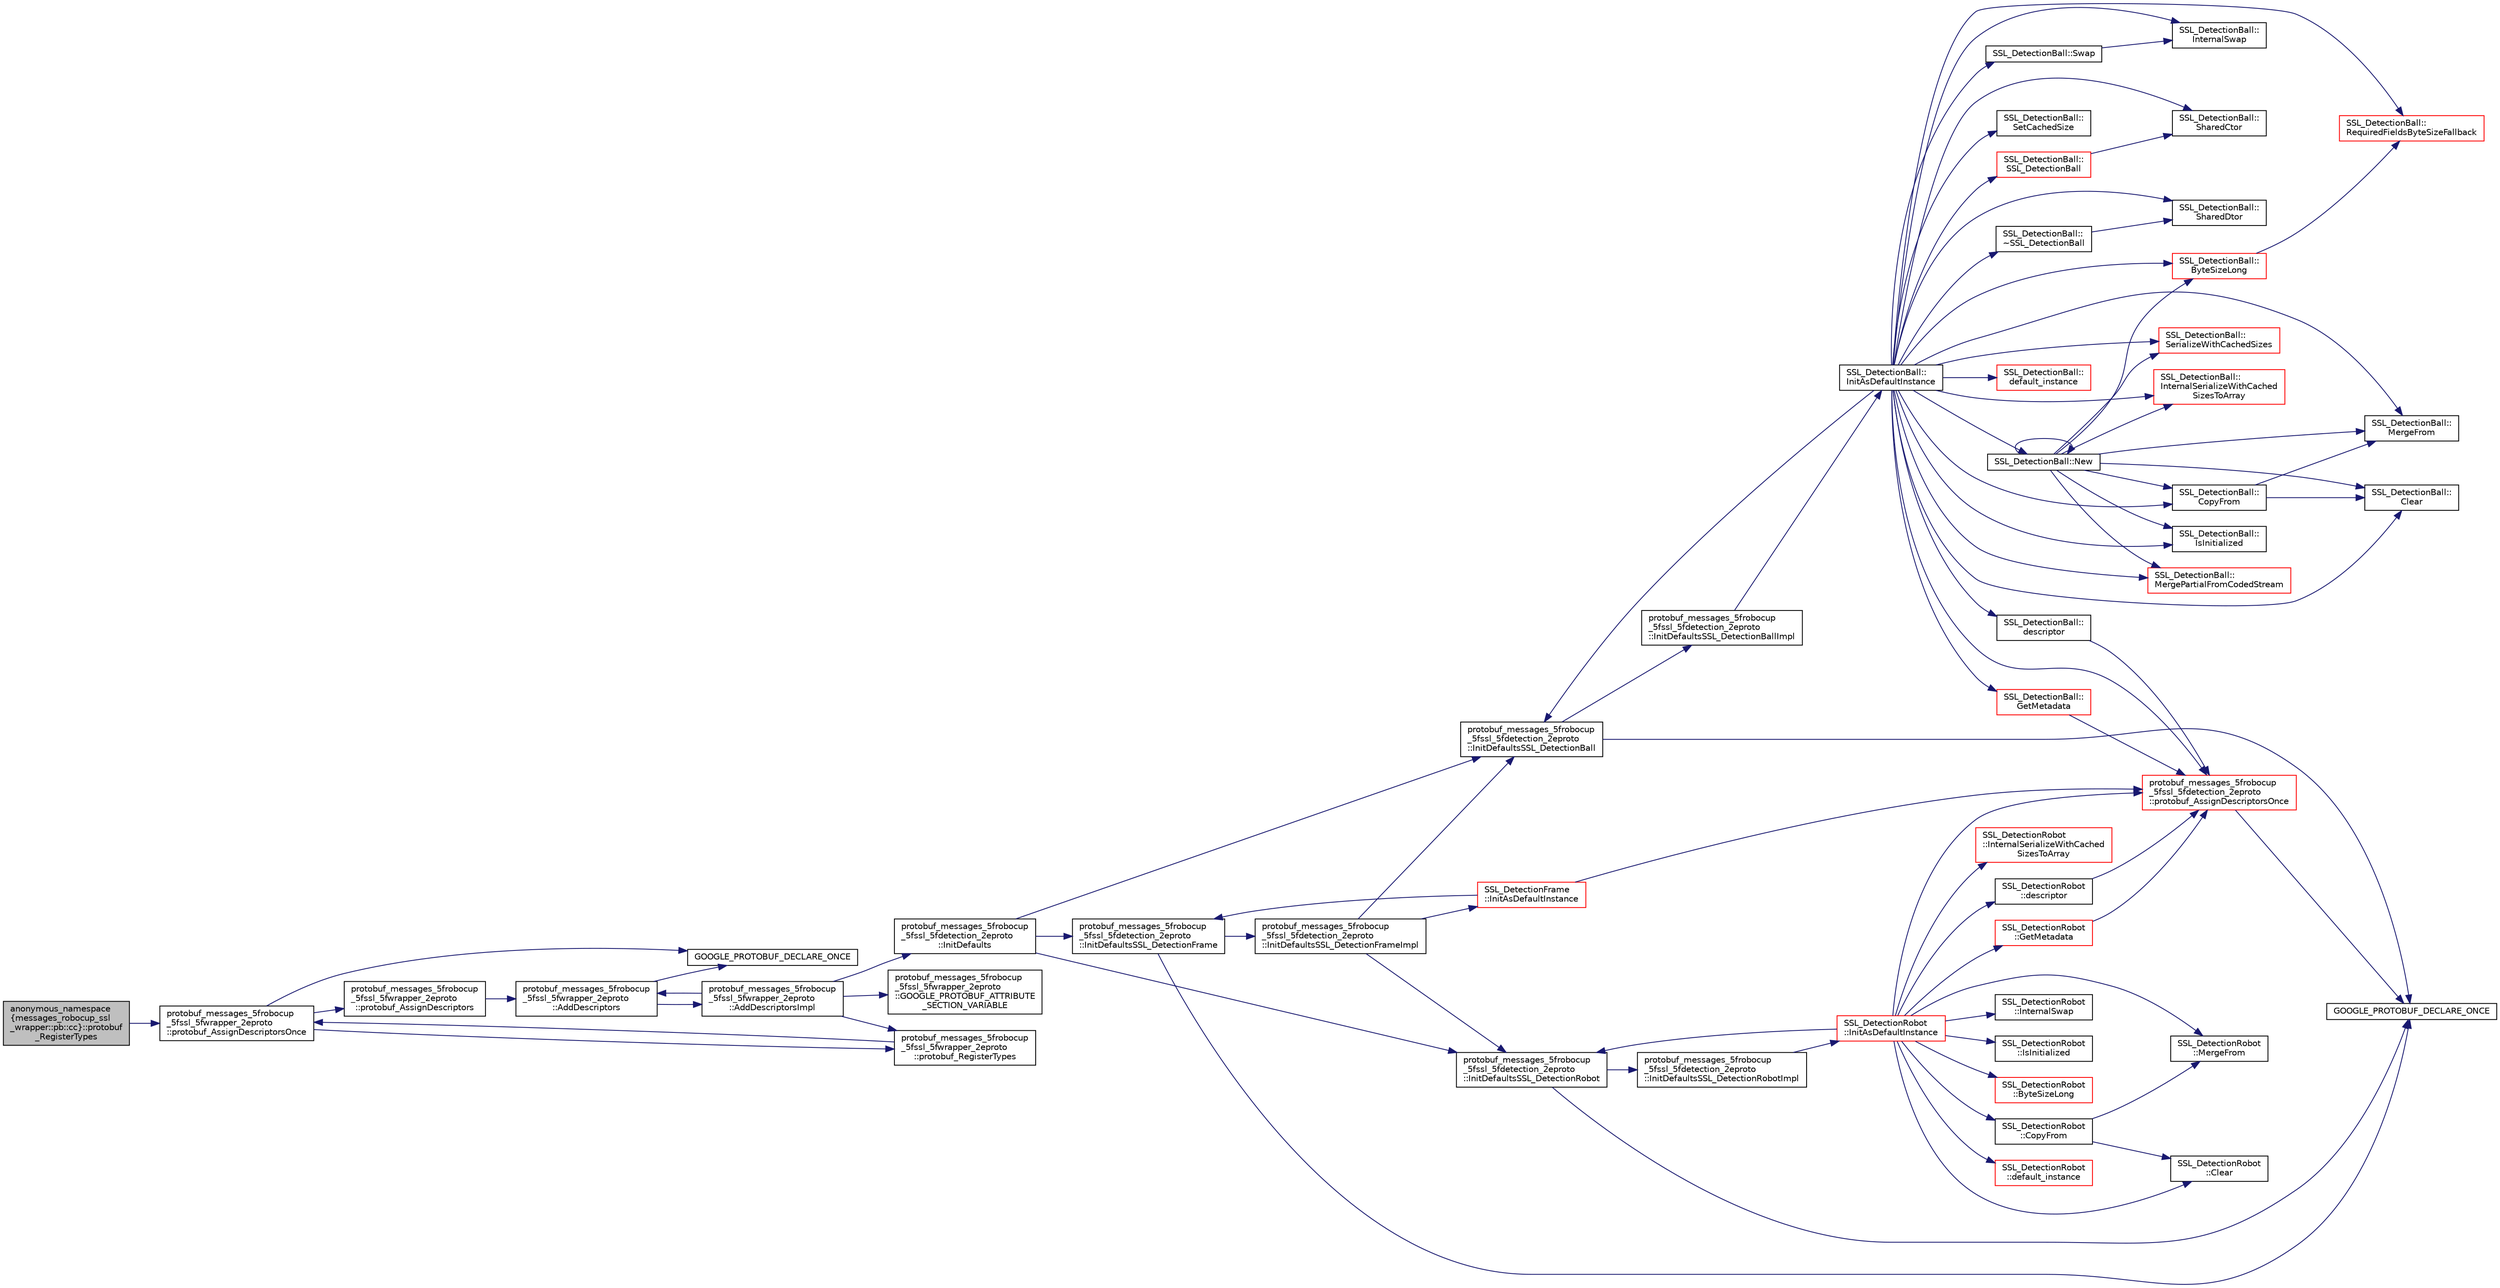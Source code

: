digraph "anonymous_namespace{messages_robocup_ssl_wrapper::pb::cc}::protobuf_RegisterTypes"
{
 // INTERACTIVE_SVG=YES
  edge [fontname="Helvetica",fontsize="10",labelfontname="Helvetica",labelfontsize="10"];
  node [fontname="Helvetica",fontsize="10",shape=record];
  rankdir="LR";
  Node1 [label="anonymous_namespace\l\{messages_robocup_ssl\l_wrapper::pb::cc\}::protobuf\l_RegisterTypes",height=0.2,width=0.4,color="black", fillcolor="grey75", style="filled", fontcolor="black"];
  Node1 -> Node2 [color="midnightblue",fontsize="10",style="solid",fontname="Helvetica"];
  Node2 [label="protobuf_messages_5frobocup\l_5fssl_5fwrapper_2eproto\l::protobuf_AssignDescriptorsOnce",height=0.2,width=0.4,color="black", fillcolor="white", style="filled",URL="$dd/db5/namespaceprotobuf__messages__5frobocup__5fssl__5fwrapper__2eproto.html#a1c5be51dc13f5695480244853d4c7795"];
  Node2 -> Node3 [color="midnightblue",fontsize="10",style="solid",fontname="Helvetica"];
  Node3 [label="GOOGLE_PROTOBUF_DECLARE_ONCE",height=0.2,width=0.4,color="black", fillcolor="white", style="filled",URL="$d5/d29/grsim__comm_2include_2proto_2messages__robocup__ssl__wrapper_8pb_8cc.html#a63d05e2ca381ee95eeaf5f739d0bb72b"];
  Node2 -> Node4 [color="midnightblue",fontsize="10",style="solid",fontname="Helvetica"];
  Node4 [label="protobuf_messages_5frobocup\l_5fssl_5fwrapper_2eproto\l::protobuf_AssignDescriptors",height=0.2,width=0.4,color="black", fillcolor="white", style="filled",URL="$dd/db5/namespaceprotobuf__messages__5frobocup__5fssl__5fwrapper__2eproto.html#af4c7f8682d9de22ebe71197ce08cbef3"];
  Node4 -> Node5 [color="midnightblue",fontsize="10",style="solid",fontname="Helvetica"];
  Node5 [label="protobuf_messages_5frobocup\l_5fssl_5fwrapper_2eproto\l::AddDescriptors",height=0.2,width=0.4,color="black", fillcolor="white", style="filled",URL="$dd/db5/namespaceprotobuf__messages__5frobocup__5fssl__5fwrapper__2eproto.html#a6d69084baf4c2ec1e1087e313bd51c6c"];
  Node5 -> Node3 [color="midnightblue",fontsize="10",style="solid",fontname="Helvetica"];
  Node5 -> Node6 [color="midnightblue",fontsize="10",style="solid",fontname="Helvetica"];
  Node6 [label="protobuf_messages_5frobocup\l_5fssl_5fwrapper_2eproto\l::AddDescriptorsImpl",height=0.2,width=0.4,color="black", fillcolor="white", style="filled",URL="$dd/db5/namespaceprotobuf__messages__5frobocup__5fssl__5fwrapper__2eproto.html#aef74cb4093f9075d0f79133232f934e5"];
  Node6 -> Node7 [color="midnightblue",fontsize="10",style="solid",fontname="Helvetica"];
  Node7 [label="protobuf_messages_5frobocup\l_5fssl_5fdetection_2eproto\l::InitDefaults",height=0.2,width=0.4,color="black", fillcolor="white", style="filled",URL="$da/d58/namespaceprotobuf__messages__5frobocup__5fssl__5fdetection__2eproto.html#a623b69f0469a599a08aef7a053ca186b"];
  Node7 -> Node8 [color="midnightblue",fontsize="10",style="solid",fontname="Helvetica"];
  Node8 [label="protobuf_messages_5frobocup\l_5fssl_5fdetection_2eproto\l::InitDefaultsSSL_DetectionBall",height=0.2,width=0.4,color="black", fillcolor="white", style="filled",URL="$da/d58/namespaceprotobuf__messages__5frobocup__5fssl__5fdetection__2eproto.html#afee1e65d55efd47ab929eda6b0321b07"];
  Node8 -> Node9 [color="midnightblue",fontsize="10",style="solid",fontname="Helvetica"];
  Node9 [label="GOOGLE_PROTOBUF_DECLARE_ONCE",height=0.2,width=0.4,color="black", fillcolor="white", style="filled",URL="$df/d04/grsim__comm_2include_2proto_2messages__robocup__ssl__detection_8pb_8cc.html#a5d167962f0e8007dae5d2c3ecf88a1ec"];
  Node8 -> Node10 [color="midnightblue",fontsize="10",style="solid",fontname="Helvetica"];
  Node10 [label="protobuf_messages_5frobocup\l_5fssl_5fdetection_2eproto\l::InitDefaultsSSL_DetectionBallImpl",height=0.2,width=0.4,color="black", fillcolor="white", style="filled",URL="$da/d58/namespaceprotobuf__messages__5frobocup__5fssl__5fdetection__2eproto.html#a99a4cb06b63fb764e8356effd60ee111"];
  Node10 -> Node11 [color="midnightblue",fontsize="10",style="solid",fontname="Helvetica"];
  Node11 [label="SSL_DetectionBall::\lInitAsDefaultInstance",height=0.2,width=0.4,color="black", fillcolor="white", style="filled",URL="$da/d53/class_s_s_l___detection_ball.html#aac36755b256fc29a7069e24156d42672"];
  Node11 -> Node12 [color="midnightblue",fontsize="10",style="solid",fontname="Helvetica"];
  Node12 [label="SSL_DetectionBall::\lByteSizeLong",height=0.2,width=0.4,color="red", fillcolor="white", style="filled",URL="$da/d53/class_s_s_l___detection_ball.html#a3f856b2685bf32474418dc75afda0734"];
  Node12 -> Node13 [color="midnightblue",fontsize="10",style="solid",fontname="Helvetica"];
  Node13 [label="SSL_DetectionBall::\lRequiredFieldsByteSizeFallback",height=0.2,width=0.4,color="red", fillcolor="white", style="filled",URL="$da/d53/class_s_s_l___detection_ball.html#aa6b628d991b210a093df9211effb4a6a"];
  Node11 -> Node14 [color="midnightblue",fontsize="10",style="solid",fontname="Helvetica"];
  Node14 [label="SSL_DetectionBall::\lClear",height=0.2,width=0.4,color="black", fillcolor="white", style="filled",URL="$da/d53/class_s_s_l___detection_ball.html#ac9d8c06bebb8702d28c01c923575ec6c"];
  Node11 -> Node15 [color="midnightblue",fontsize="10",style="solid",fontname="Helvetica"];
  Node15 [label="SSL_DetectionBall::\lCopyFrom",height=0.2,width=0.4,color="black", fillcolor="white", style="filled",URL="$da/d53/class_s_s_l___detection_ball.html#abbae8cab090f5984e837efebb0e43650"];
  Node15 -> Node14 [color="midnightblue",fontsize="10",style="solid",fontname="Helvetica"];
  Node15 -> Node16 [color="midnightblue",fontsize="10",style="solid",fontname="Helvetica"];
  Node16 [label="SSL_DetectionBall::\lMergeFrom",height=0.2,width=0.4,color="black", fillcolor="white", style="filled",URL="$da/d53/class_s_s_l___detection_ball.html#a428796c8b8b13c0644de967e42c3bebd"];
  Node11 -> Node17 [color="midnightblue",fontsize="10",style="solid",fontname="Helvetica"];
  Node17 [label="SSL_DetectionBall::\ldefault_instance",height=0.2,width=0.4,color="red", fillcolor="white", style="filled",URL="$da/d53/class_s_s_l___detection_ball.html#a3cead83f2e0d6d9a6b528d89f9036108"];
  Node11 -> Node18 [color="midnightblue",fontsize="10",style="solid",fontname="Helvetica"];
  Node18 [label="SSL_DetectionBall::\ldescriptor",height=0.2,width=0.4,color="black", fillcolor="white", style="filled",URL="$da/d53/class_s_s_l___detection_ball.html#a51a081379cf388f407721319240cda2b"];
  Node18 -> Node19 [color="midnightblue",fontsize="10",style="solid",fontname="Helvetica"];
  Node19 [label="protobuf_messages_5frobocup\l_5fssl_5fdetection_2eproto\l::protobuf_AssignDescriptorsOnce",height=0.2,width=0.4,color="red", fillcolor="white", style="filled",URL="$da/d58/namespaceprotobuf__messages__5frobocup__5fssl__5fdetection__2eproto.html#ad8e01c092f9d19f10232e01c40fce1aa"];
  Node19 -> Node9 [color="midnightblue",fontsize="10",style="solid",fontname="Helvetica"];
  Node11 -> Node20 [color="midnightblue",fontsize="10",style="solid",fontname="Helvetica"];
  Node20 [label="SSL_DetectionBall::\lGetMetadata",height=0.2,width=0.4,color="red", fillcolor="white", style="filled",URL="$da/d53/class_s_s_l___detection_ball.html#abfed2653e4fe724c58f63de8888bfd05"];
  Node20 -> Node19 [color="midnightblue",fontsize="10",style="solid",fontname="Helvetica"];
  Node11 -> Node8 [color="midnightblue",fontsize="10",style="solid",fontname="Helvetica"];
  Node11 -> Node21 [color="midnightblue",fontsize="10",style="solid",fontname="Helvetica"];
  Node21 [label="SSL_DetectionBall::\lInternalSerializeWithCached\lSizesToArray",height=0.2,width=0.4,color="red", fillcolor="white", style="filled",URL="$da/d53/class_s_s_l___detection_ball.html#afb7f7f508102b031b7839ddb8b360667"];
  Node11 -> Node22 [color="midnightblue",fontsize="10",style="solid",fontname="Helvetica"];
  Node22 [label="SSL_DetectionBall::\lInternalSwap",height=0.2,width=0.4,color="black", fillcolor="white", style="filled",URL="$da/d53/class_s_s_l___detection_ball.html#aa06f05deb8cce7d062877bdbb7aa19be"];
  Node11 -> Node23 [color="midnightblue",fontsize="10",style="solid",fontname="Helvetica"];
  Node23 [label="SSL_DetectionBall::\lIsInitialized",height=0.2,width=0.4,color="black", fillcolor="white", style="filled",URL="$da/d53/class_s_s_l___detection_ball.html#a0b581428286227bb5ef6d545ae156d83"];
  Node11 -> Node16 [color="midnightblue",fontsize="10",style="solid",fontname="Helvetica"];
  Node11 -> Node24 [color="midnightblue",fontsize="10",style="solid",fontname="Helvetica"];
  Node24 [label="SSL_DetectionBall::\lMergePartialFromCodedStream",height=0.2,width=0.4,color="red", fillcolor="white", style="filled",URL="$da/d53/class_s_s_l___detection_ball.html#a00c31f4091b7ba74930a0387ed1001fa"];
  Node11 -> Node25 [color="midnightblue",fontsize="10",style="solid",fontname="Helvetica"];
  Node25 [label="SSL_DetectionBall::New",height=0.2,width=0.4,color="black", fillcolor="white", style="filled",URL="$da/d53/class_s_s_l___detection_ball.html#a02df6d570ed97abade9922fc928426be"];
  Node25 -> Node12 [color="midnightblue",fontsize="10",style="solid",fontname="Helvetica"];
  Node25 -> Node14 [color="midnightblue",fontsize="10",style="solid",fontname="Helvetica"];
  Node25 -> Node15 [color="midnightblue",fontsize="10",style="solid",fontname="Helvetica"];
  Node25 -> Node21 [color="midnightblue",fontsize="10",style="solid",fontname="Helvetica"];
  Node25 -> Node23 [color="midnightblue",fontsize="10",style="solid",fontname="Helvetica"];
  Node25 -> Node16 [color="midnightblue",fontsize="10",style="solid",fontname="Helvetica"];
  Node25 -> Node24 [color="midnightblue",fontsize="10",style="solid",fontname="Helvetica"];
  Node25 -> Node25 [color="midnightblue",fontsize="10",style="solid",fontname="Helvetica"];
  Node25 -> Node26 [color="midnightblue",fontsize="10",style="solid",fontname="Helvetica"];
  Node26 [label="SSL_DetectionBall::\lSerializeWithCachedSizes",height=0.2,width=0.4,color="red", fillcolor="white", style="filled",URL="$da/d53/class_s_s_l___detection_ball.html#ae4910324510067eae019d5063806720e"];
  Node11 -> Node19 [color="midnightblue",fontsize="10",style="solid",fontname="Helvetica"];
  Node11 -> Node13 [color="midnightblue",fontsize="10",style="solid",fontname="Helvetica"];
  Node11 -> Node26 [color="midnightblue",fontsize="10",style="solid",fontname="Helvetica"];
  Node11 -> Node27 [color="midnightblue",fontsize="10",style="solid",fontname="Helvetica"];
  Node27 [label="SSL_DetectionBall::\lSetCachedSize",height=0.2,width=0.4,color="black", fillcolor="white", style="filled",URL="$da/d53/class_s_s_l___detection_ball.html#a9ce5dc080374b7b8f686b0ebd3bfa3bd"];
  Node11 -> Node28 [color="midnightblue",fontsize="10",style="solid",fontname="Helvetica"];
  Node28 [label="SSL_DetectionBall::\lSharedCtor",height=0.2,width=0.4,color="black", fillcolor="white", style="filled",URL="$da/d53/class_s_s_l___detection_ball.html#a01744c22fcec8d16496cd776bda1220a"];
  Node11 -> Node29 [color="midnightblue",fontsize="10",style="solid",fontname="Helvetica"];
  Node29 [label="SSL_DetectionBall::\lSharedDtor",height=0.2,width=0.4,color="black", fillcolor="white", style="filled",URL="$da/d53/class_s_s_l___detection_ball.html#ae1e6b8fbaba30522a4916a9a604900d7"];
  Node11 -> Node30 [color="midnightblue",fontsize="10",style="solid",fontname="Helvetica"];
  Node30 [label="SSL_DetectionBall::\lSSL_DetectionBall",height=0.2,width=0.4,color="red", fillcolor="white", style="filled",URL="$da/d53/class_s_s_l___detection_ball.html#a8b50fc45a5051f667f056595a3717b22"];
  Node30 -> Node28 [color="midnightblue",fontsize="10",style="solid",fontname="Helvetica"];
  Node11 -> Node31 [color="midnightblue",fontsize="10",style="solid",fontname="Helvetica"];
  Node31 [label="SSL_DetectionBall::Swap",height=0.2,width=0.4,color="black", fillcolor="white", style="filled",URL="$da/d53/class_s_s_l___detection_ball.html#a381f7671916a343facc4e42d27ca197b"];
  Node31 -> Node22 [color="midnightblue",fontsize="10",style="solid",fontname="Helvetica"];
  Node11 -> Node32 [color="midnightblue",fontsize="10",style="solid",fontname="Helvetica"];
  Node32 [label="SSL_DetectionBall::\l~SSL_DetectionBall",height=0.2,width=0.4,color="black", fillcolor="white", style="filled",URL="$da/d53/class_s_s_l___detection_ball.html#ab7c5999d414d29925b4597ffb71ac095"];
  Node32 -> Node29 [color="midnightblue",fontsize="10",style="solid",fontname="Helvetica"];
  Node7 -> Node33 [color="midnightblue",fontsize="10",style="solid",fontname="Helvetica"];
  Node33 [label="protobuf_messages_5frobocup\l_5fssl_5fdetection_2eproto\l::InitDefaultsSSL_DetectionRobot",height=0.2,width=0.4,color="black", fillcolor="white", style="filled",URL="$da/d58/namespaceprotobuf__messages__5frobocup__5fssl__5fdetection__2eproto.html#a13281fc8e3ff14a0cd9cbf7bdf4dee7c"];
  Node33 -> Node9 [color="midnightblue",fontsize="10",style="solid",fontname="Helvetica"];
  Node33 -> Node34 [color="midnightblue",fontsize="10",style="solid",fontname="Helvetica"];
  Node34 [label="protobuf_messages_5frobocup\l_5fssl_5fdetection_2eproto\l::InitDefaultsSSL_DetectionRobotImpl",height=0.2,width=0.4,color="black", fillcolor="white", style="filled",URL="$da/d58/namespaceprotobuf__messages__5frobocup__5fssl__5fdetection__2eproto.html#ac301d682956e356c5784b33504e02e8f"];
  Node34 -> Node35 [color="midnightblue",fontsize="10",style="solid",fontname="Helvetica"];
  Node35 [label="SSL_DetectionRobot\l::InitAsDefaultInstance",height=0.2,width=0.4,color="red", fillcolor="white", style="filled",URL="$d0/d30/class_s_s_l___detection_robot.html#a592a6f5cde7fcb38e3c7ebc663941784"];
  Node35 -> Node36 [color="midnightblue",fontsize="10",style="solid",fontname="Helvetica"];
  Node36 [label="SSL_DetectionRobot\l::ByteSizeLong",height=0.2,width=0.4,color="red", fillcolor="white", style="filled",URL="$d0/d30/class_s_s_l___detection_robot.html#a3ae13c7b67d17cd5200472edd4efb25a"];
  Node35 -> Node37 [color="midnightblue",fontsize="10",style="solid",fontname="Helvetica"];
  Node37 [label="SSL_DetectionRobot\l::Clear",height=0.2,width=0.4,color="black", fillcolor="white", style="filled",URL="$d0/d30/class_s_s_l___detection_robot.html#a1923bdd60ba8bbb34cb93b74aabd60c1"];
  Node35 -> Node38 [color="midnightblue",fontsize="10",style="solid",fontname="Helvetica"];
  Node38 [label="SSL_DetectionRobot\l::CopyFrom",height=0.2,width=0.4,color="black", fillcolor="white", style="filled",URL="$d0/d30/class_s_s_l___detection_robot.html#ab9a9ad6baaea5055b247fbcb1c1ff141"];
  Node38 -> Node37 [color="midnightblue",fontsize="10",style="solid",fontname="Helvetica"];
  Node38 -> Node39 [color="midnightblue",fontsize="10",style="solid",fontname="Helvetica"];
  Node39 [label="SSL_DetectionRobot\l::MergeFrom",height=0.2,width=0.4,color="black", fillcolor="white", style="filled",URL="$d0/d30/class_s_s_l___detection_robot.html#a0d45dd1d97fc0a21cdd720b207df4910"];
  Node35 -> Node40 [color="midnightblue",fontsize="10",style="solid",fontname="Helvetica"];
  Node40 [label="SSL_DetectionRobot\l::default_instance",height=0.2,width=0.4,color="red", fillcolor="white", style="filled",URL="$d0/d30/class_s_s_l___detection_robot.html#aa7d5e1823e36b317dfdff4ce5c8e4a15"];
  Node35 -> Node41 [color="midnightblue",fontsize="10",style="solid",fontname="Helvetica"];
  Node41 [label="SSL_DetectionRobot\l::descriptor",height=0.2,width=0.4,color="black", fillcolor="white", style="filled",URL="$d0/d30/class_s_s_l___detection_robot.html#aa6358001e4e9ba214b230dd221e5ebf0"];
  Node41 -> Node19 [color="midnightblue",fontsize="10",style="solid",fontname="Helvetica"];
  Node35 -> Node42 [color="midnightblue",fontsize="10",style="solid",fontname="Helvetica"];
  Node42 [label="SSL_DetectionRobot\l::GetMetadata",height=0.2,width=0.4,color="red", fillcolor="white", style="filled",URL="$d0/d30/class_s_s_l___detection_robot.html#a385d31faa71cce91da7d7033c7c79bcd"];
  Node42 -> Node19 [color="midnightblue",fontsize="10",style="solid",fontname="Helvetica"];
  Node35 -> Node33 [color="midnightblue",fontsize="10",style="solid",fontname="Helvetica"];
  Node35 -> Node43 [color="midnightblue",fontsize="10",style="solid",fontname="Helvetica"];
  Node43 [label="SSL_DetectionRobot\l::InternalSerializeWithCached\lSizesToArray",height=0.2,width=0.4,color="red", fillcolor="white", style="filled",URL="$d0/d30/class_s_s_l___detection_robot.html#abac386078d321779c95cf20d9db99e63"];
  Node35 -> Node44 [color="midnightblue",fontsize="10",style="solid",fontname="Helvetica"];
  Node44 [label="SSL_DetectionRobot\l::InternalSwap",height=0.2,width=0.4,color="black", fillcolor="white", style="filled",URL="$d0/d30/class_s_s_l___detection_robot.html#ab37dc7caeee6537dfbd030ba987948be"];
  Node35 -> Node45 [color="midnightblue",fontsize="10",style="solid",fontname="Helvetica"];
  Node45 [label="SSL_DetectionRobot\l::IsInitialized",height=0.2,width=0.4,color="black", fillcolor="white", style="filled",URL="$d0/d30/class_s_s_l___detection_robot.html#ae0581d55e2f4cff480a9b6b617bef24e"];
  Node35 -> Node39 [color="midnightblue",fontsize="10",style="solid",fontname="Helvetica"];
  Node35 -> Node19 [color="midnightblue",fontsize="10",style="solid",fontname="Helvetica"];
  Node7 -> Node46 [color="midnightblue",fontsize="10",style="solid",fontname="Helvetica"];
  Node46 [label="protobuf_messages_5frobocup\l_5fssl_5fdetection_2eproto\l::InitDefaultsSSL_DetectionFrame",height=0.2,width=0.4,color="black", fillcolor="white", style="filled",URL="$da/d58/namespaceprotobuf__messages__5frobocup__5fssl__5fdetection__2eproto.html#aac7e92818d7edf9b3e9276b4e7233458"];
  Node46 -> Node9 [color="midnightblue",fontsize="10",style="solid",fontname="Helvetica"];
  Node46 -> Node47 [color="midnightblue",fontsize="10",style="solid",fontname="Helvetica"];
  Node47 [label="protobuf_messages_5frobocup\l_5fssl_5fdetection_2eproto\l::InitDefaultsSSL_DetectionFrameImpl",height=0.2,width=0.4,color="black", fillcolor="white", style="filled",URL="$da/d58/namespaceprotobuf__messages__5frobocup__5fssl__5fdetection__2eproto.html#abcda01c698ceea69b866bcd77daf6ac7"];
  Node47 -> Node8 [color="midnightblue",fontsize="10",style="solid",fontname="Helvetica"];
  Node47 -> Node33 [color="midnightblue",fontsize="10",style="solid",fontname="Helvetica"];
  Node47 -> Node48 [color="midnightblue",fontsize="10",style="solid",fontname="Helvetica"];
  Node48 [label="SSL_DetectionFrame\l::InitAsDefaultInstance",height=0.2,width=0.4,color="red", fillcolor="white", style="filled",URL="$d3/dd1/class_s_s_l___detection_frame.html#a9b382e9282b41601ed3f573ef3034714"];
  Node48 -> Node46 [color="midnightblue",fontsize="10",style="solid",fontname="Helvetica"];
  Node48 -> Node19 [color="midnightblue",fontsize="10",style="solid",fontname="Helvetica"];
  Node6 -> Node49 [color="midnightblue",fontsize="10",style="solid",fontname="Helvetica"];
  Node49 [label="protobuf_messages_5frobocup\l_5fssl_5fwrapper_2eproto\l::GOOGLE_PROTOBUF_ATTRIBUTE\l_SECTION_VARIABLE",height=0.2,width=0.4,color="black", fillcolor="white", style="filled",URL="$dd/db5/namespaceprotobuf__messages__5frobocup__5fssl__5fwrapper__2eproto.html#a22b204ad5a127703f097a514cb3178ea"];
  Node6 -> Node50 [color="midnightblue",fontsize="10",style="solid",fontname="Helvetica"];
  Node50 [label="protobuf_messages_5frobocup\l_5fssl_5fwrapper_2eproto\l::protobuf_RegisterTypes",height=0.2,width=0.4,color="black", fillcolor="white", style="filled",URL="$dd/db5/namespaceprotobuf__messages__5frobocup__5fssl__5fwrapper__2eproto.html#a3130a086972033ae2935d9a52d4bf341"];
  Node50 -> Node2 [color="midnightblue",fontsize="10",style="solid",fontname="Helvetica"];
  Node6 -> Node5 [color="midnightblue",fontsize="10",style="solid",fontname="Helvetica"];
  Node2 -> Node50 [color="midnightblue",fontsize="10",style="solid",fontname="Helvetica"];
}

